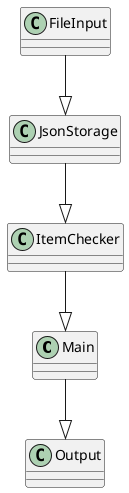 @startuml
class Main
class FileInput
class JsonStorage
class ItemChecker
class Output

FileInput --|> JsonStorage
JsonStorage --|> ItemChecker
ItemChecker --|> Main
Main --|> Output

@enduml